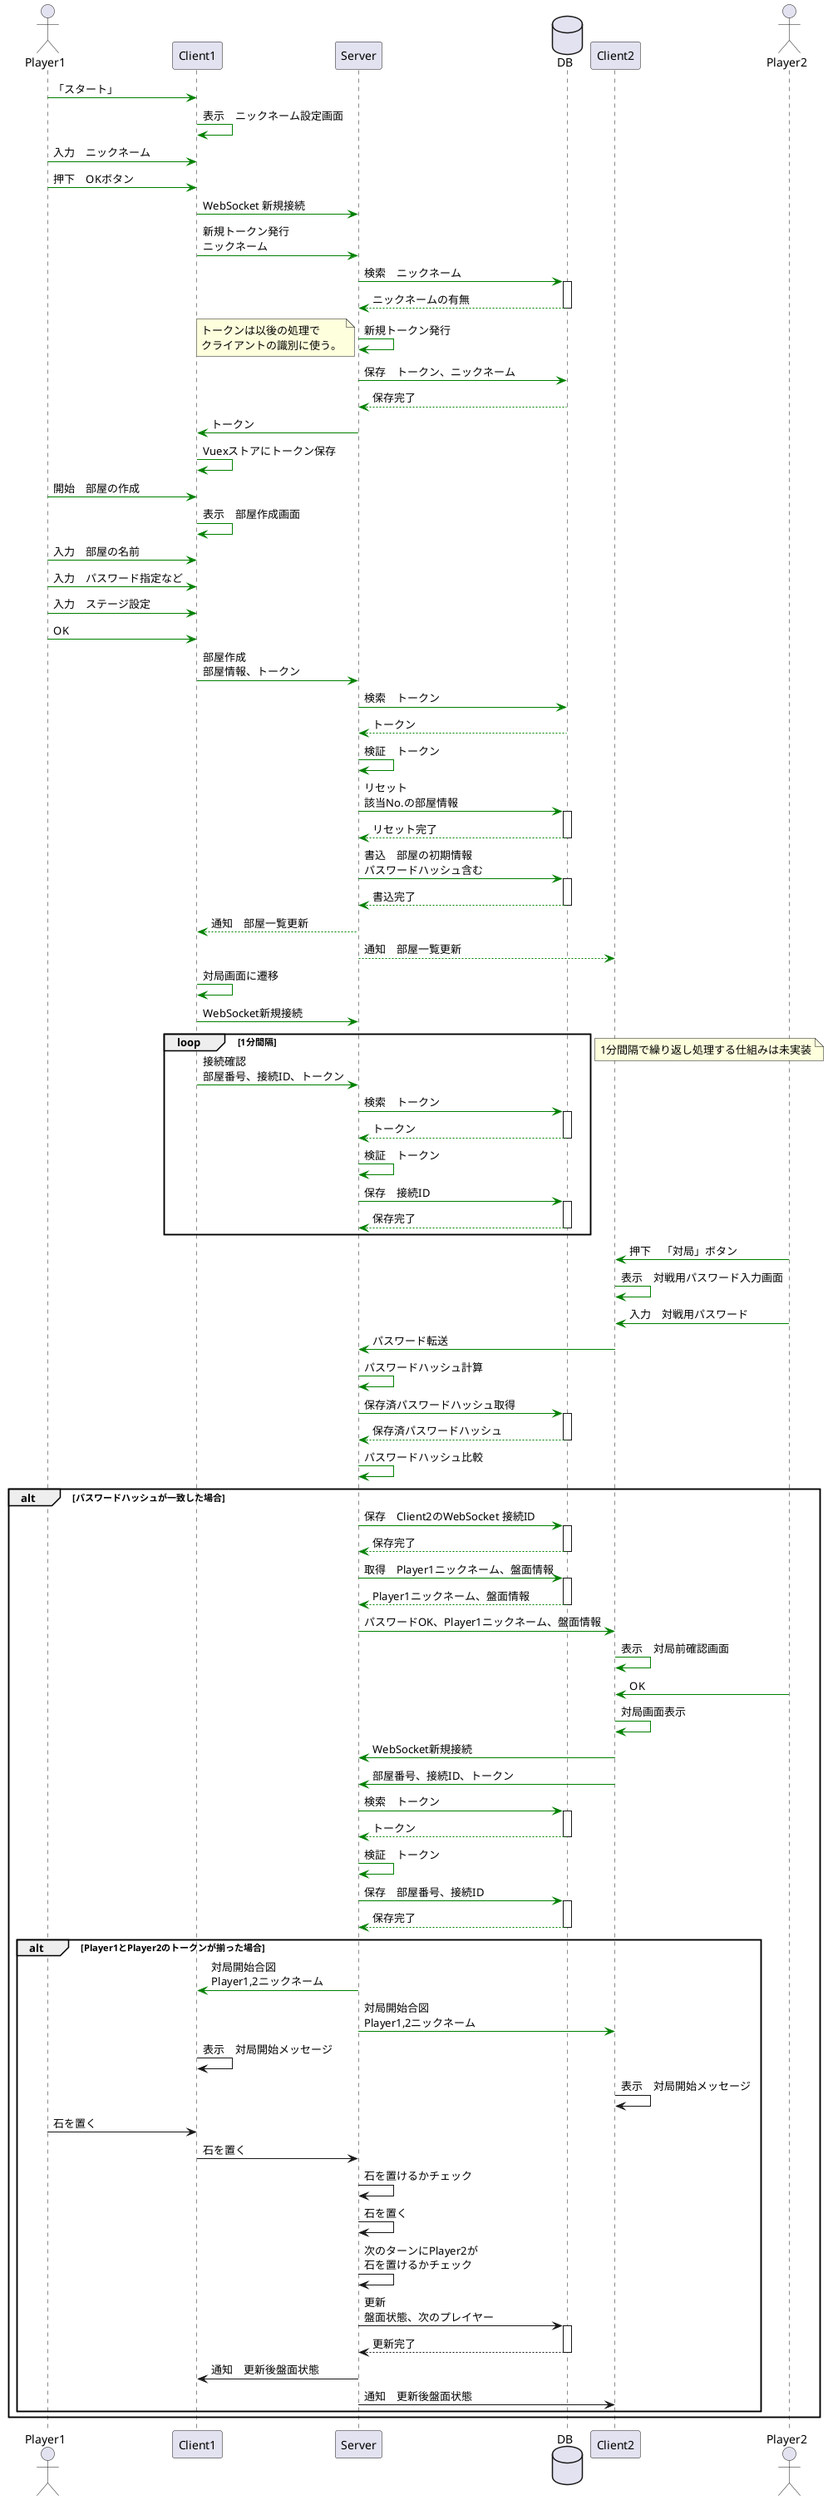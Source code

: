 @startuml sequence_game

actor Player1
participant Client1
participant Server
database DB
participant Client2
actor Player2

' Player1の参加

Player1 -[#Green]> Client1 : 「スタート」
Client1 -[#Green]> Client1 : 表示　ニックネーム設定画面
Player1 -[#Green]> Client1 : 入力　ニックネーム
Player1 -[#Green]> Client1 : 押下　OKボタン
Client1 -[#Green]> Server : WebSocket 新規接続
Client1 -[#Green]> Server : 新規トークン発行\nニックネーム
Server -[#Green]> DB : 検索　ニックネーム
activate DB
DB -[#Green]-> Server : ニックネームの有無
deactivate DB
Server -[#Green]> Server : 新規トークン発行
note left : トークンは以後の処理で\nクライアントの識別に使う。
Server -[#Green]> DB : 保存　トークン、ニックネーム
DB -[#Green]-> Server : 保存完了
Server -[#Green]> Client1 : トークン
Client1 -[#Green]> Client1 : Vuexストアにトークン保存

' Player1による部屋作成

Player1 -[#Green]> Client1 : 開始　部屋の作成
Client1 -[#Green]> Client1 : 表示　部屋作成画面
Player1 -[#Green]> Client1 : 入力　部屋の名前
Player1 -[#Green]> Client1 : 入力　パスワード指定など
Player1 -[#Green]> Client1 : 入力　ステージ設定
Player1 -[#Green]> Client1 : OK
Client1 -[#Green]> Server : 部屋作成\n部屋情報、トークン
Server -[#Green]> DB : 検索　トークン
DB -[#Green]-> Server : トークン
Server -[#Green]> Server : 検証　トークン
Server -[#Green]> DB : リセット\n該当No.の部屋情報
activate DB
DB -[#Green]-> Server : リセット完了
deactivate DB
Server -[#Green]> DB : 書込　部屋の初期情報\nパスワードハッシュ含む
activate DB
DB -[#Green]-> Server : 書込完了
deactivate DB
Server -[#Green]-> Client1 : 通知　部屋一覧更新
Server -[#Green]-> Client2 : 通知　部屋一覧更新
Client1 -[#Green]> Client1 : 対局画面に遷移
Client1 -[#Green]> Server : WebSocket新規接続

loop 1分間隔
    Client1 -[#Green]> Server : 接続確認\n部屋番号、接続ID、トークン
    Server -[#Green]> DB : 検索　トークン
    activate DB
    DB -[#Green]-> Server : トークン
    deactivate DB
    Server -[#Green]> Server : 検証　トークン
    Server -[#Green]> DB : 保存　接続ID
    activate DB
    DB -[#Green]-> Server : 保存完了
    deactivate DB
end
note left : 1分間隔で繰り返し処理する仕組みは未実装

' Player2参戦

Player2 -[#Green]> Client2 : 押下　「対局」ボタン
Client2 -[#Green]> Client2 : 表示　対戦用パスワード入力画面
Player2 -[#Green]> Client2 : 入力　対戦用パスワード
Client2 -[#Green]> Server : パスワード転送
Server -[#Green]> Server : パスワードハッシュ計算
Server -[#Green]> DB : 保存済パスワードハッシュ取得
activate DB
DB -[#Green]-> Server : 保存済パスワードハッシュ
deactivate DB
Server -[#Green]> Server : パスワードハッシュ比較
alt パスワードハッシュが一致した場合
    Server -[#Green]> DB : 保存　Client2のWebSocket 接続ID
    activate DB
    DB -[#Green]-> Server : 保存完了
    deactivate DB
    Server -[#Green]> DB : 取得　Player1ニックネーム、盤面情報
    activate DB
    DB -[#Green]-> Server : Player1ニックネーム、盤面情報
    deactivate DB
    Server -[#Green]> Client2 : パスワードOK、Player1ニックネーム、盤面情報
    Client2 -[#Green]> Client2 : 表示　対局前確認画面
    Player2 -[#Green]> Client2 : OK
    Client2 -[#Green]> Client2 : 対局画面表示
    Client2 -[#Green]> Server : WebSocket新規接続
    Client2 -[#Green]> Server : 部屋番号、接続ID、トークン
    Server -[#Green]> DB : 検索　トークン
    activate DB
    DB -[#Green]-> Server : トークン
    deactivate DB
    Server -[#Green]> Server : 検証　トークン
    Server -[#Green]> DB : 保存　部屋番号、接続ID
    activate DB
    DB -[#Green]-> Server : 保存完了
    deactivate DB

    alt Player1とPlayer2のトークンが揃った場合
        Server -[#Green]> Client1 : 対局開始合図\nPlayer1,2ニックネーム
        Server -[#Green]> Client2 : 対局開始合図\nPlayer1,2ニックネーム
        Client1 -> Client1 : 表示　対局開始メッセージ
        Client2 -> Client2 : 表示　対局開始メッセージ
        Player1 -> Client1 : 石を置く
        Client1 -> Server : 石を置く
        Server -> Server : 石を置けるかチェック
        Server -> Server : 石を置く
        Server -> Server : 次のターンにPlayer2が\n石を置けるかチェック
        Server -> DB : 更新\n盤面状態、次のプレイヤー
        activate DB
        DB --> Server : 更新完了
        deactivate DB
        Server -> Client1 : 通知　更新後盤面状態
        Server -> Client2 : 通知　更新後盤面状態
    end
end

@enduml
